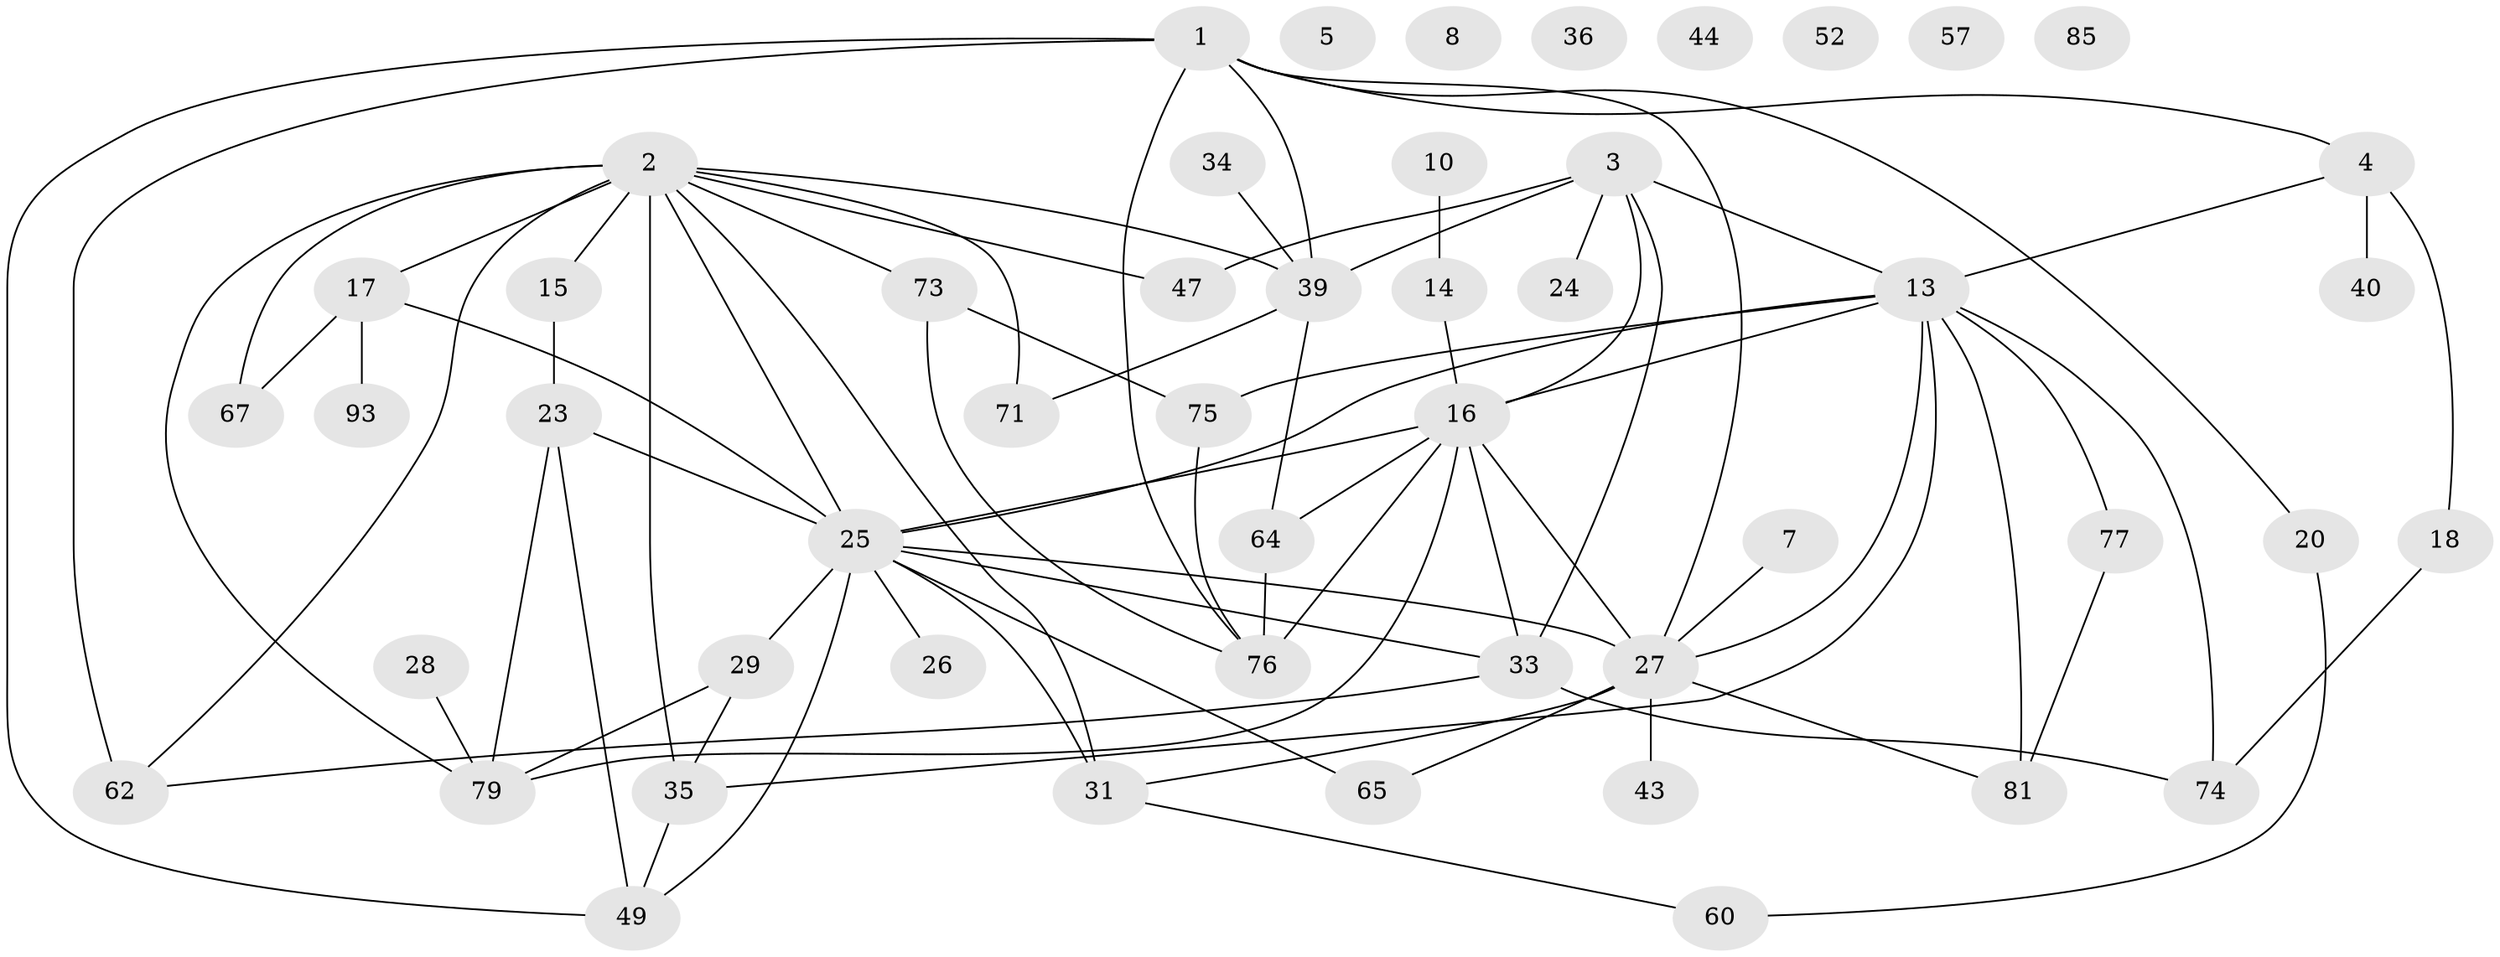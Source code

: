 // original degree distribution, {2: 0.25, 5: 0.13, 4: 0.13, 0: 0.07, 1: 0.18, 3: 0.18, 7: 0.01, 6: 0.05}
// Generated by graph-tools (version 1.1) at 2025/12/03/09/25 04:12:58]
// undirected, 50 vertices, 80 edges
graph export_dot {
graph [start="1"]
  node [color=gray90,style=filled];
  1 [super="+9"];
  2 [super="+12+98+22+11"];
  3 [super="+21+91+82"];
  4 [super="+6"];
  5;
  7;
  8;
  10 [super="+90"];
  13 [super="+96+46+59"];
  14;
  15 [super="+55"];
  16 [super="+51+38+37"];
  17 [super="+19+84"];
  18;
  20 [super="+32"];
  23 [super="+42"];
  24;
  25 [super="+68+30"];
  26 [super="+48"];
  27 [super="+61"];
  28;
  29;
  31 [super="+58+69"];
  33 [super="+45"];
  34;
  35 [super="+54"];
  36;
  39 [super="+41"];
  40;
  43;
  44;
  47;
  49 [super="+53"];
  52;
  57;
  60;
  62 [super="+89"];
  64;
  65;
  67;
  71;
  73 [super="+78"];
  74 [super="+80"];
  75;
  76;
  77;
  79 [super="+92"];
  81 [super="+86"];
  85;
  93;
  1 -- 49;
  1 -- 4;
  1 -- 39;
  1 -- 76;
  1 -- 20;
  1 -- 62 [weight=2];
  1 -- 27;
  2 -- 39;
  2 -- 73;
  2 -- 62;
  2 -- 35 [weight=2];
  2 -- 17 [weight=2];
  2 -- 67;
  2 -- 71;
  2 -- 79;
  2 -- 31;
  2 -- 47;
  2 -- 15;
  2 -- 25 [weight=2];
  3 -- 13;
  3 -- 16;
  3 -- 39;
  3 -- 24;
  3 -- 33;
  3 -- 47;
  4 -- 18;
  4 -- 40;
  4 -- 13;
  7 -- 27;
  10 -- 14;
  13 -- 81;
  13 -- 35;
  13 -- 75;
  13 -- 77;
  13 -- 27;
  13 -- 16;
  13 -- 74;
  13 -- 25;
  14 -- 16;
  15 -- 23;
  16 -- 25 [weight=2];
  16 -- 33;
  16 -- 64;
  16 -- 76;
  16 -- 27;
  16 -- 79;
  17 -- 25;
  17 -- 67;
  17 -- 93;
  18 -- 74;
  20 -- 60;
  23 -- 49;
  23 -- 79;
  23 -- 25 [weight=2];
  25 -- 26;
  25 -- 31 [weight=2];
  25 -- 65;
  25 -- 33;
  25 -- 49;
  25 -- 27 [weight=2];
  25 -- 29;
  27 -- 65;
  27 -- 43;
  27 -- 81;
  27 -- 31;
  28 -- 79;
  29 -- 35;
  29 -- 79;
  31 -- 60;
  33 -- 74;
  33 -- 62;
  34 -- 39;
  35 -- 49;
  39 -- 64;
  39 -- 71;
  64 -- 76;
  73 -- 76;
  73 -- 75;
  75 -- 76;
  77 -- 81;
}
